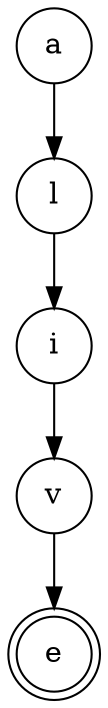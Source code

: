 digraph {   
    node [shape = doublecircle, color = black] e ;
    node [shape = circle];
    node [color= black];
    a -> l -> i -> v -> e;	
}